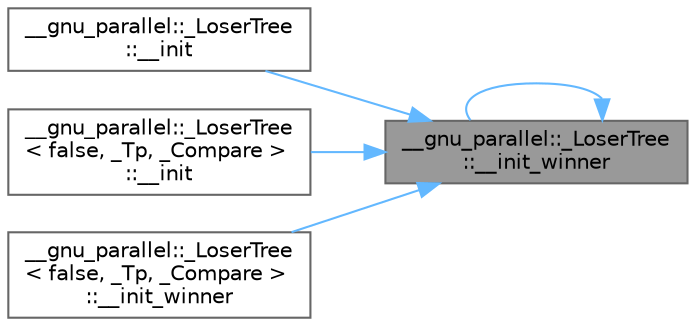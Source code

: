 digraph "__gnu_parallel::_LoserTree::__init_winner"
{
 // LATEX_PDF_SIZE
  bgcolor="transparent";
  edge [fontname=Helvetica,fontsize=10,labelfontname=Helvetica,labelfontsize=10];
  node [fontname=Helvetica,fontsize=10,shape=box,height=0.2,width=0.4];
  rankdir="RL";
  Node1 [id="Node000001",label="__gnu_parallel::_LoserTree\l::__init_winner",height=0.2,width=0.4,color="gray40", fillcolor="grey60", style="filled", fontcolor="black",tooltip=" "];
  Node1 -> Node2 [id="edge1_Node000001_Node000002",dir="back",color="steelblue1",style="solid",tooltip=" "];
  Node2 [id="Node000002",label="__gnu_parallel::_LoserTree\l::__init",height=0.2,width=0.4,color="grey40", fillcolor="white", style="filled",URL="$class____gnu__parallel_1_1___loser_tree.html#a312994067c3cf199a625242533d4d27f",tooltip=" "];
  Node1 -> Node3 [id="edge2_Node000001_Node000003",dir="back",color="steelblue1",style="solid",tooltip=" "];
  Node3 [id="Node000003",label="__gnu_parallel::_LoserTree\l\< false, _Tp, _Compare \>\l::__init",height=0.2,width=0.4,color="grey40", fillcolor="white", style="filled",URL="$class____gnu__parallel_1_1___loser_tree_3_01false_00_01___tp_00_01___compare_01_4.html#a503234cc71a9ebcaec57fdd558a9b2cc",tooltip=" "];
  Node1 -> Node1 [id="edge3_Node000001_Node000001",dir="back",color="steelblue1",style="solid",tooltip=" "];
  Node1 -> Node4 [id="edge4_Node000001_Node000004",dir="back",color="steelblue1",style="solid",tooltip=" "];
  Node4 [id="Node000004",label="__gnu_parallel::_LoserTree\l\< false, _Tp, _Compare \>\l::__init_winner",height=0.2,width=0.4,color="grey40", fillcolor="white", style="filled",URL="$class____gnu__parallel_1_1___loser_tree_3_01false_00_01___tp_00_01___compare_01_4.html#a72f173966387d5b8bd2fe3f9cedd32c8",tooltip=" "];
}
